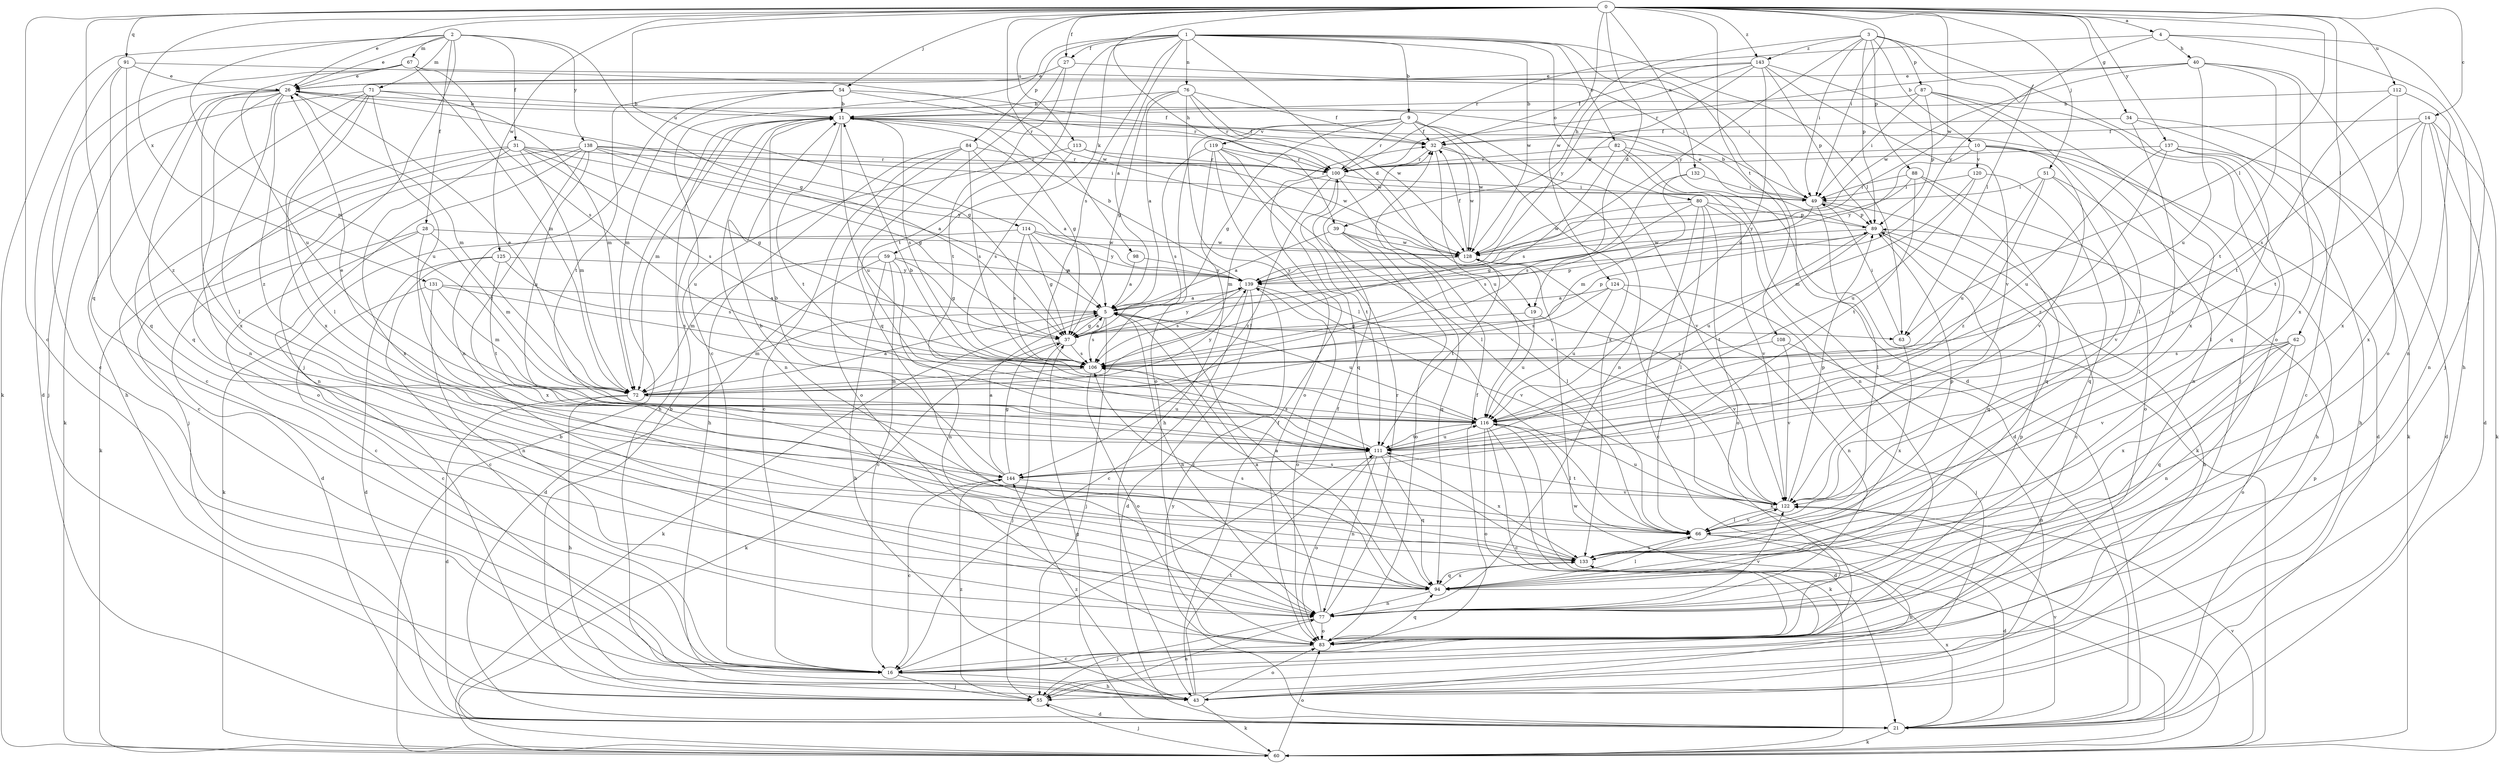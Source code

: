 strict digraph  {
0;
1;
2;
3;
4;
5;
9;
10;
11;
14;
16;
19;
21;
26;
27;
28;
31;
32;
34;
37;
39;
40;
43;
49;
51;
54;
55;
59;
60;
62;
63;
66;
67;
71;
72;
76;
77;
80;
82;
83;
84;
87;
88;
89;
91;
94;
98;
100;
106;
108;
111;
112;
113;
114;
116;
119;
120;
122;
124;
125;
128;
131;
132;
133;
137;
138;
139;
143;
144;
0 -> 4  [label=a];
0 -> 14  [label=c];
0 -> 16  [label=c];
0 -> 19  [label=d];
0 -> 26  [label=e];
0 -> 27  [label=f];
0 -> 34  [label=g];
0 -> 39  [label=h];
0 -> 49  [label=i];
0 -> 51  [label=j];
0 -> 54  [label=j];
0 -> 62  [label=l];
0 -> 63  [label=l];
0 -> 91  [label=q];
0 -> 94  [label=q];
0 -> 98  [label=r];
0 -> 108  [label=t];
0 -> 112  [label=u];
0 -> 113  [label=u];
0 -> 114  [label=u];
0 -> 124  [label=w];
0 -> 125  [label=w];
0 -> 128  [label=w];
0 -> 131  [label=x];
0 -> 132  [label=x];
0 -> 137  [label=y];
0 -> 143  [label=z];
1 -> 5  [label=a];
1 -> 9  [label=b];
1 -> 16  [label=c];
1 -> 19  [label=d];
1 -> 21  [label=d];
1 -> 27  [label=f];
1 -> 59  [label=k];
1 -> 63  [label=l];
1 -> 76  [label=n];
1 -> 80  [label=o];
1 -> 82  [label=o];
1 -> 84  [label=p];
1 -> 106  [label=s];
1 -> 111  [label=t];
1 -> 128  [label=w];
2 -> 26  [label=e];
2 -> 28  [label=f];
2 -> 31  [label=f];
2 -> 37  [label=g];
2 -> 55  [label=j];
2 -> 60  [label=k];
2 -> 67  [label=m];
2 -> 71  [label=m];
2 -> 72  [label=m];
2 -> 138  [label=y];
3 -> 10  [label=b];
3 -> 39  [label=h];
3 -> 49  [label=i];
3 -> 63  [label=l];
3 -> 83  [label=o];
3 -> 87  [label=p];
3 -> 88  [label=p];
3 -> 89  [label=p];
3 -> 139  [label=y];
3 -> 143  [label=z];
4 -> 40  [label=h];
4 -> 43  [label=h];
4 -> 55  [label=j];
4 -> 100  [label=r];
4 -> 139  [label=y];
5 -> 37  [label=g];
5 -> 55  [label=j];
5 -> 60  [label=k];
5 -> 63  [label=l];
5 -> 72  [label=m];
5 -> 77  [label=n];
5 -> 89  [label=p];
5 -> 106  [label=s];
5 -> 116  [label=u];
9 -> 32  [label=f];
9 -> 37  [label=g];
9 -> 77  [label=n];
9 -> 83  [label=o];
9 -> 100  [label=r];
9 -> 119  [label=v];
9 -> 128  [label=w];
9 -> 133  [label=x];
10 -> 21  [label=d];
10 -> 77  [label=n];
10 -> 100  [label=r];
10 -> 120  [label=v];
10 -> 122  [label=v];
10 -> 139  [label=y];
11 -> 32  [label=f];
11 -> 37  [label=g];
11 -> 43  [label=h];
11 -> 72  [label=m];
11 -> 77  [label=n];
11 -> 106  [label=s];
11 -> 111  [label=t];
11 -> 116  [label=u];
11 -> 128  [label=w];
14 -> 21  [label=d];
14 -> 32  [label=f];
14 -> 60  [label=k];
14 -> 77  [label=n];
14 -> 106  [label=s];
14 -> 111  [label=t];
14 -> 133  [label=x];
16 -> 32  [label=f];
16 -> 43  [label=h];
16 -> 55  [label=j];
19 -> 37  [label=g];
19 -> 116  [label=u];
19 -> 122  [label=v];
21 -> 37  [label=g];
21 -> 60  [label=k];
21 -> 89  [label=p];
21 -> 122  [label=v];
21 -> 133  [label=x];
21 -> 139  [label=y];
26 -> 11  [label=b];
26 -> 37  [label=g];
26 -> 43  [label=h];
26 -> 55  [label=j];
26 -> 66  [label=l];
26 -> 72  [label=m];
26 -> 77  [label=n];
26 -> 94  [label=q];
26 -> 133  [label=x];
26 -> 144  [label=z];
27 -> 26  [label=e];
27 -> 49  [label=i];
27 -> 94  [label=q];
27 -> 111  [label=t];
28 -> 16  [label=c];
28 -> 21  [label=d];
28 -> 72  [label=m];
28 -> 128  [label=w];
28 -> 133  [label=x];
31 -> 16  [label=c];
31 -> 37  [label=g];
31 -> 72  [label=m];
31 -> 83  [label=o];
31 -> 100  [label=r];
31 -> 106  [label=s];
31 -> 133  [label=x];
31 -> 139  [label=y];
32 -> 100  [label=r];
32 -> 116  [label=u];
32 -> 122  [label=v];
32 -> 128  [label=w];
34 -> 16  [label=c];
34 -> 32  [label=f];
34 -> 60  [label=k];
34 -> 122  [label=v];
37 -> 5  [label=a];
37 -> 55  [label=j];
37 -> 60  [label=k];
37 -> 89  [label=p];
37 -> 106  [label=s];
37 -> 139  [label=y];
39 -> 5  [label=a];
39 -> 66  [label=l];
39 -> 83  [label=o];
39 -> 94  [label=q];
39 -> 128  [label=w];
40 -> 26  [label=e];
40 -> 83  [label=o];
40 -> 100  [label=r];
40 -> 111  [label=t];
40 -> 116  [label=u];
40 -> 128  [label=w];
40 -> 133  [label=x];
43 -> 32  [label=f];
43 -> 60  [label=k];
43 -> 83  [label=o];
43 -> 111  [label=t];
43 -> 144  [label=z];
49 -> 11  [label=b];
49 -> 16  [label=c];
49 -> 37  [label=g];
49 -> 66  [label=l];
49 -> 89  [label=p];
51 -> 43  [label=h];
51 -> 49  [label=i];
51 -> 116  [label=u];
51 -> 122  [label=v];
51 -> 144  [label=z];
54 -> 11  [label=b];
54 -> 32  [label=f];
54 -> 72  [label=m];
54 -> 77  [label=n];
54 -> 100  [label=r];
54 -> 111  [label=t];
55 -> 11  [label=b];
55 -> 21  [label=d];
55 -> 77  [label=n];
55 -> 144  [label=z];
59 -> 16  [label=c];
59 -> 21  [label=d];
59 -> 37  [label=g];
59 -> 43  [label=h];
59 -> 72  [label=m];
59 -> 77  [label=n];
59 -> 139  [label=y];
60 -> 11  [label=b];
60 -> 55  [label=j];
60 -> 83  [label=o];
60 -> 122  [label=v];
60 -> 128  [label=w];
62 -> 77  [label=n];
62 -> 83  [label=o];
62 -> 94  [label=q];
62 -> 106  [label=s];
62 -> 122  [label=v];
62 -> 133  [label=x];
63 -> 49  [label=i];
63 -> 133  [label=x];
66 -> 11  [label=b];
66 -> 21  [label=d];
66 -> 43  [label=h];
66 -> 89  [label=p];
66 -> 122  [label=v];
66 -> 133  [label=x];
67 -> 16  [label=c];
67 -> 26  [label=e];
67 -> 49  [label=i];
67 -> 72  [label=m];
67 -> 106  [label=s];
67 -> 116  [label=u];
71 -> 11  [label=b];
71 -> 16  [label=c];
71 -> 60  [label=k];
71 -> 66  [label=l];
71 -> 72  [label=m];
71 -> 116  [label=u];
71 -> 133  [label=x];
72 -> 5  [label=a];
72 -> 21  [label=d];
72 -> 26  [label=e];
72 -> 43  [label=h];
72 -> 116  [label=u];
72 -> 139  [label=y];
76 -> 5  [label=a];
76 -> 11  [label=b];
76 -> 32  [label=f];
76 -> 37  [label=g];
76 -> 66  [label=l];
76 -> 100  [label=r];
76 -> 128  [label=w];
77 -> 5  [label=a];
77 -> 55  [label=j];
77 -> 83  [label=o];
77 -> 100  [label=r];
77 -> 122  [label=v];
80 -> 16  [label=c];
80 -> 66  [label=l];
80 -> 83  [label=o];
80 -> 89  [label=p];
80 -> 106  [label=s];
80 -> 122  [label=v];
80 -> 128  [label=w];
82 -> 21  [label=d];
82 -> 60  [label=k];
82 -> 77  [label=n];
82 -> 100  [label=r];
82 -> 106  [label=s];
83 -> 16  [label=c];
83 -> 32  [label=f];
83 -> 89  [label=p];
83 -> 94  [label=q];
84 -> 5  [label=a];
84 -> 16  [label=c];
84 -> 43  [label=h];
84 -> 83  [label=o];
84 -> 100  [label=r];
84 -> 106  [label=s];
87 -> 11  [label=b];
87 -> 49  [label=i];
87 -> 66  [label=l];
87 -> 89  [label=p];
87 -> 94  [label=q];
87 -> 133  [label=x];
88 -> 49  [label=i];
88 -> 83  [label=o];
88 -> 94  [label=q];
88 -> 111  [label=t];
88 -> 139  [label=y];
89 -> 26  [label=e];
89 -> 43  [label=h];
89 -> 94  [label=q];
89 -> 111  [label=t];
89 -> 116  [label=u];
89 -> 128  [label=w];
91 -> 21  [label=d];
91 -> 26  [label=e];
91 -> 94  [label=q];
91 -> 128  [label=w];
91 -> 144  [label=z];
94 -> 5  [label=a];
94 -> 66  [label=l];
94 -> 77  [label=n];
94 -> 106  [label=s];
94 -> 133  [label=x];
98 -> 5  [label=a];
98 -> 139  [label=y];
100 -> 49  [label=i];
100 -> 72  [label=m];
100 -> 111  [label=t];
100 -> 122  [label=v];
100 -> 144  [label=z];
106 -> 72  [label=m];
106 -> 83  [label=o];
108 -> 43  [label=h];
108 -> 106  [label=s];
108 -> 122  [label=v];
111 -> 26  [label=e];
111 -> 77  [label=n];
111 -> 83  [label=o];
111 -> 94  [label=q];
111 -> 106  [label=s];
111 -> 116  [label=u];
111 -> 133  [label=x];
111 -> 144  [label=z];
112 -> 11  [label=b];
112 -> 77  [label=n];
112 -> 111  [label=t];
112 -> 133  [label=x];
113 -> 100  [label=r];
113 -> 106  [label=s];
113 -> 116  [label=u];
113 -> 128  [label=w];
114 -> 5  [label=a];
114 -> 37  [label=g];
114 -> 60  [label=k];
114 -> 106  [label=s];
114 -> 128  [label=w];
114 -> 139  [label=y];
116 -> 11  [label=b];
116 -> 16  [label=c];
116 -> 21  [label=d];
116 -> 60  [label=k];
116 -> 66  [label=l];
116 -> 83  [label=o];
116 -> 111  [label=t];
119 -> 43  [label=h];
119 -> 49  [label=i];
119 -> 66  [label=l];
119 -> 83  [label=o];
119 -> 94  [label=q];
119 -> 100  [label=r];
119 -> 106  [label=s];
120 -> 49  [label=i];
120 -> 72  [label=m];
120 -> 94  [label=q];
120 -> 116  [label=u];
122 -> 66  [label=l];
122 -> 89  [label=p];
122 -> 111  [label=t];
122 -> 116  [label=u];
124 -> 5  [label=a];
124 -> 55  [label=j];
124 -> 77  [label=n];
124 -> 106  [label=s];
124 -> 116  [label=u];
125 -> 16  [label=c];
125 -> 21  [label=d];
125 -> 106  [label=s];
125 -> 111  [label=t];
125 -> 139  [label=y];
128 -> 32  [label=f];
128 -> 60  [label=k];
128 -> 111  [label=t];
128 -> 139  [label=y];
131 -> 5  [label=a];
131 -> 16  [label=c];
131 -> 72  [label=m];
131 -> 77  [label=n];
131 -> 106  [label=s];
132 -> 49  [label=i];
132 -> 72  [label=m];
132 -> 106  [label=s];
133 -> 94  [label=q];
133 -> 106  [label=s];
137 -> 21  [label=d];
137 -> 43  [label=h];
137 -> 66  [label=l];
137 -> 100  [label=r];
137 -> 116  [label=u];
137 -> 144  [label=z];
138 -> 5  [label=a];
138 -> 37  [label=g];
138 -> 49  [label=i];
138 -> 55  [label=j];
138 -> 60  [label=k];
138 -> 77  [label=n];
138 -> 100  [label=r];
138 -> 111  [label=t];
138 -> 116  [label=u];
139 -> 5  [label=a];
139 -> 11  [label=b];
139 -> 16  [label=c];
139 -> 21  [label=d];
139 -> 83  [label=o];
139 -> 106  [label=s];
139 -> 122  [label=v];
143 -> 26  [label=e];
143 -> 32  [label=f];
143 -> 55  [label=j];
143 -> 89  [label=p];
143 -> 116  [label=u];
143 -> 122  [label=v];
143 -> 128  [label=w];
143 -> 139  [label=y];
144 -> 5  [label=a];
144 -> 11  [label=b];
144 -> 16  [label=c];
144 -> 37  [label=g];
144 -> 122  [label=v];
}
